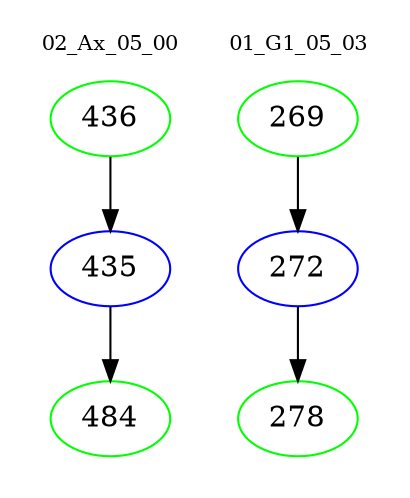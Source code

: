 digraph{
subgraph cluster_0 {
color = white
label = "02_Ax_05_00";
fontsize=10;
T0_436 [label="436", color="green"]
T0_436 -> T0_435 [color="black"]
T0_435 [label="435", color="blue"]
T0_435 -> T0_484 [color="black"]
T0_484 [label="484", color="green"]
}
subgraph cluster_1 {
color = white
label = "01_G1_05_03";
fontsize=10;
T1_269 [label="269", color="green"]
T1_269 -> T1_272 [color="black"]
T1_272 [label="272", color="blue"]
T1_272 -> T1_278 [color="black"]
T1_278 [label="278", color="green"]
}
}
